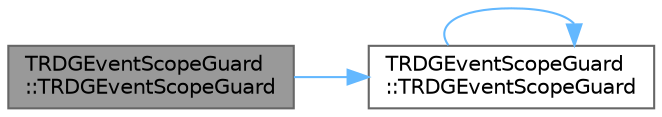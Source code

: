 digraph "TRDGEventScopeGuard::TRDGEventScopeGuard"
{
 // INTERACTIVE_SVG=YES
 // LATEX_PDF_SIZE
  bgcolor="transparent";
  edge [fontname=Helvetica,fontsize=10,labelfontname=Helvetica,labelfontsize=10];
  node [fontname=Helvetica,fontsize=10,shape=box,height=0.2,width=0.4];
  rankdir="LR";
  Node1 [id="Node000001",label="TRDGEventScopeGuard\l::TRDGEventScopeGuard",height=0.2,width=0.4,color="gray40", fillcolor="grey60", style="filled", fontcolor="black",tooltip=" "];
  Node1 -> Node2 [id="edge1_Node000001_Node000002",color="steelblue1",style="solid",tooltip=" "];
  Node2 [id="Node000002",label="TRDGEventScopeGuard\l::TRDGEventScopeGuard",height=0.2,width=0.4,color="grey40", fillcolor="white", style="filled",URL="$d7/d92/classTRDGEventScopeGuard.html#ad2026774ae3d186b154014d0094b4829",tooltip=" "];
  Node2 -> Node2 [id="edge2_Node000002_Node000002",color="steelblue1",style="solid",tooltip=" "];
}
